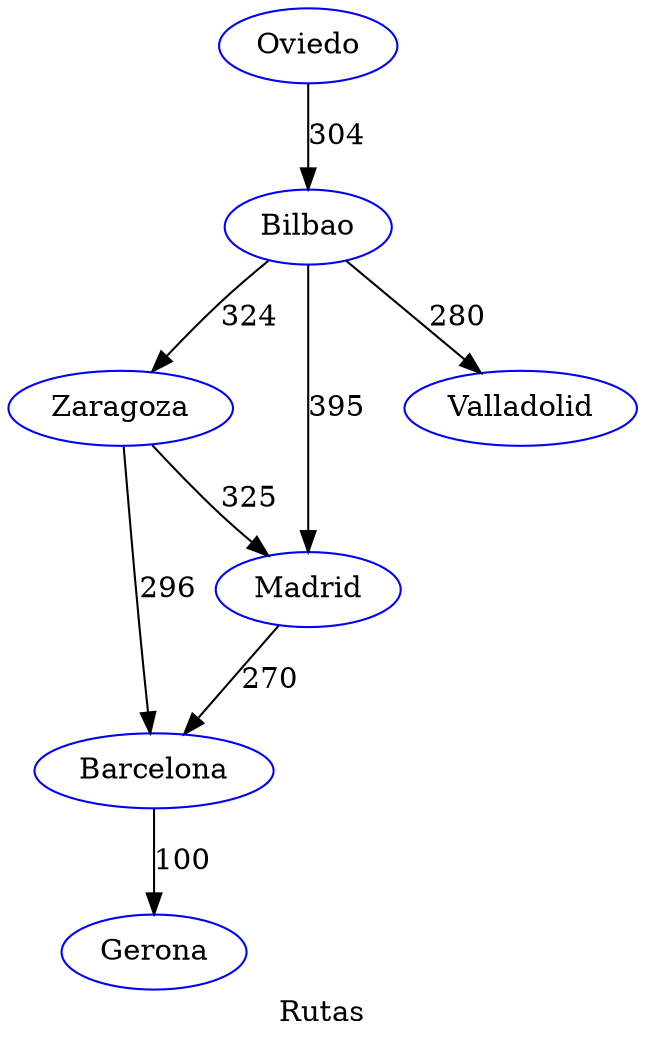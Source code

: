 digraph G { 
node [style=circle, color = blue];Oviedo -> Bilbao[label="304"];Bilbao -> Zaragoza[label="324"];Bilbao -> Madrid[label="395"];Bilbao -> Valladolid[label="280"];Zaragoza -> Barcelona[label="296"];Zaragoza -> Madrid[label="325"];Barcelona -> Gerona[label="100"];Madrid -> Barcelona[label="270"]; label = "Rutas";} 